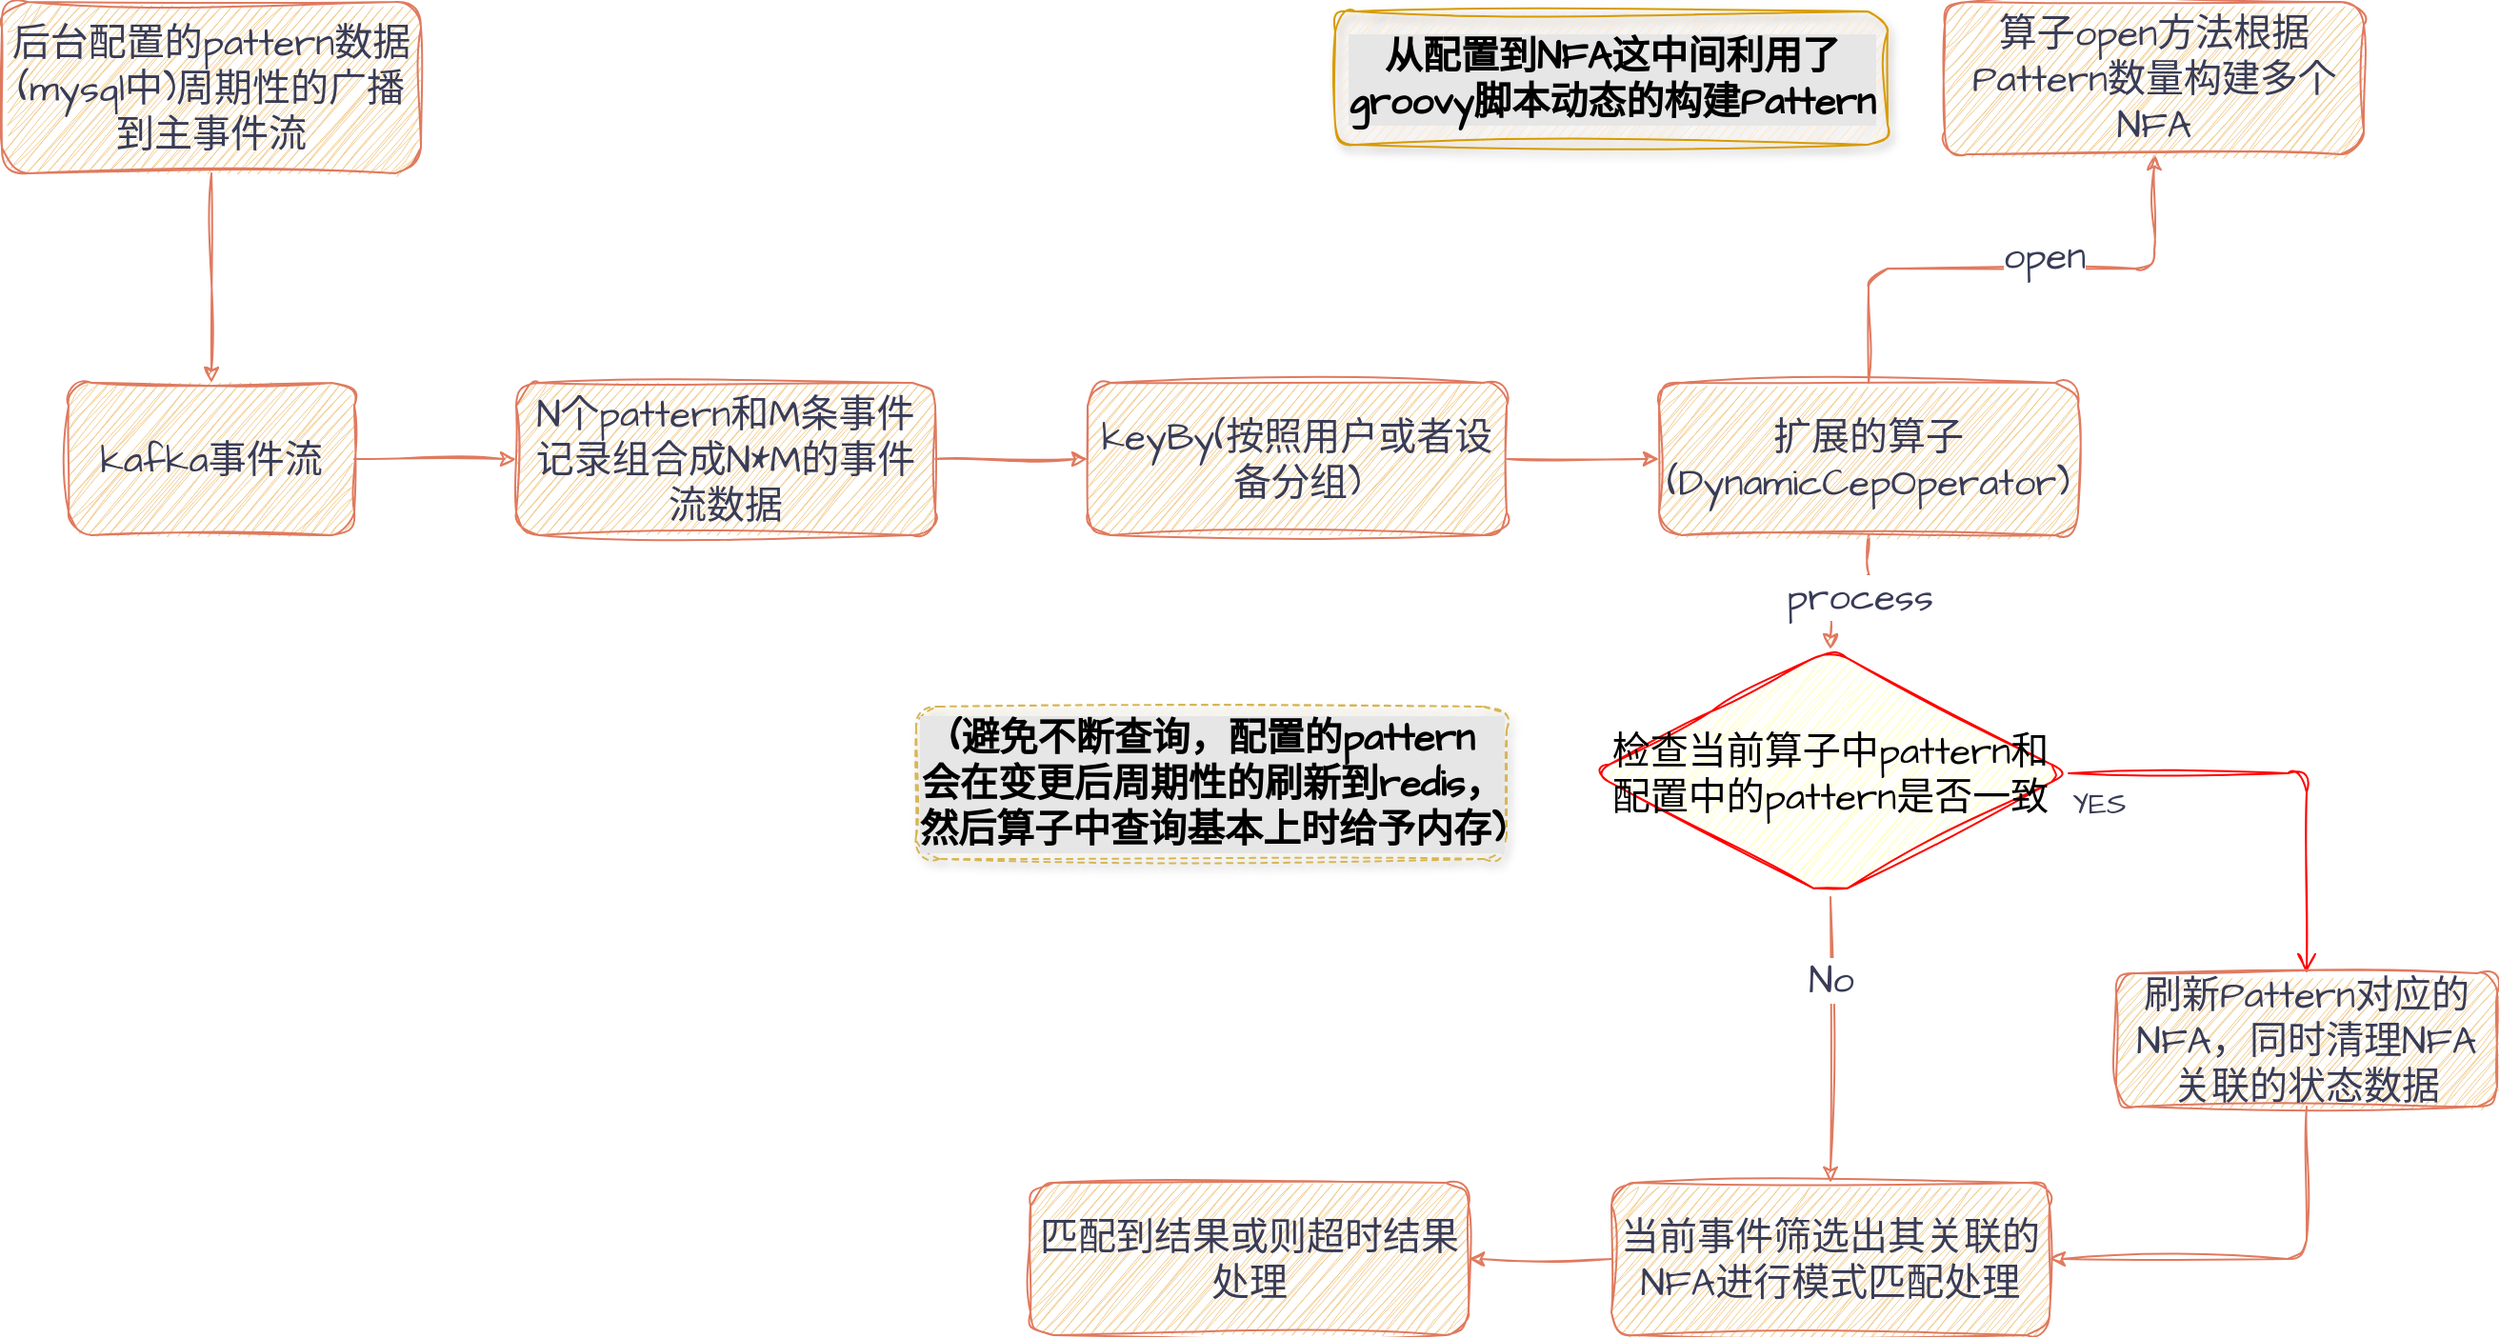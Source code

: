 <mxfile version="21.6.3" type="github">
  <diagram name="第 1 页" id="9DcLRGT_du6rIVWENZZ9">
    <mxGraphModel dx="1272" dy="-1505" grid="1" gridSize="10" guides="1" tooltips="1" connect="1" arrows="1" fold="1" page="1" pageScale="1" pageWidth="850" pageHeight="1100" math="0" shadow="0">
      <root>
        <mxCell id="0" />
        <mxCell id="1" parent="0" />
        <mxCell id="q5AjnhcEnNjp-n8wWTzs-1" value="" style="edgeStyle=orthogonalEdgeStyle;rounded=1;sketch=1;hachureGap=4;jiggle=2;curveFitting=1;orthogonalLoop=1;jettySize=auto;html=1;strokeColor=#E07A5F;fontFamily=Architects Daughter;fontSource=https%3A%2F%2Ffonts.googleapis.com%2Fcss%3Ffamily%3DArchitects%2BDaughter;fontSize=16;fontColor=#393C56;fillColor=#F2CC8F;" edge="1" parent="1" source="q5AjnhcEnNjp-n8wWTzs-2" target="q5AjnhcEnNjp-n8wWTzs-4">
          <mxGeometry relative="1" as="geometry" />
        </mxCell>
        <mxCell id="q5AjnhcEnNjp-n8wWTzs-2" value="后台配置的pattern数据(mysql中)周期性的广播到主事件流" style="rounded=1;whiteSpace=wrap;html=1;sketch=1;hachureGap=4;jiggle=2;curveFitting=1;strokeColor=#E07A5F;fontFamily=Architects Daughter;fontSource=https%3A%2F%2Ffonts.googleapis.com%2Fcss%3Ffamily%3DArchitects%2BDaughter;fontSize=20;fontColor=#393C56;fillColor=#F2CC8F;" vertex="1" parent="1">
          <mxGeometry x="320" y="2960" width="220" height="90" as="geometry" />
        </mxCell>
        <mxCell id="q5AjnhcEnNjp-n8wWTzs-3" value="" style="edgeStyle=orthogonalEdgeStyle;rounded=1;sketch=1;hachureGap=4;jiggle=2;curveFitting=1;orthogonalLoop=1;jettySize=auto;html=1;strokeColor=#E07A5F;fontFamily=Architects Daughter;fontSource=https%3A%2F%2Ffonts.googleapis.com%2Fcss%3Ffamily%3DArchitects%2BDaughter;fontSize=16;fontColor=#393C56;fillColor=#F2CC8F;" edge="1" parent="1" source="q5AjnhcEnNjp-n8wWTzs-4" target="q5AjnhcEnNjp-n8wWTzs-6">
          <mxGeometry relative="1" as="geometry" />
        </mxCell>
        <mxCell id="q5AjnhcEnNjp-n8wWTzs-4" value="kafka事件流" style="rounded=1;whiteSpace=wrap;html=1;sketch=1;hachureGap=4;jiggle=2;curveFitting=1;strokeColor=#E07A5F;fontFamily=Architects Daughter;fontSource=https%3A%2F%2Ffonts.googleapis.com%2Fcss%3Ffamily%3DArchitects%2BDaughter;fontSize=20;fontColor=#393C56;fillColor=#F2CC8F;" vertex="1" parent="1">
          <mxGeometry x="355" y="3160" width="150" height="80" as="geometry" />
        </mxCell>
        <mxCell id="q5AjnhcEnNjp-n8wWTzs-5" value="" style="edgeStyle=orthogonalEdgeStyle;rounded=1;sketch=1;hachureGap=4;jiggle=2;curveFitting=1;orthogonalLoop=1;jettySize=auto;html=1;strokeColor=#E07A5F;fontFamily=Architects Daughter;fontSource=https%3A%2F%2Ffonts.googleapis.com%2Fcss%3Ffamily%3DArchitects%2BDaughter;fontSize=16;fontColor=#393C56;fillColor=#F2CC8F;" edge="1" parent="1" source="q5AjnhcEnNjp-n8wWTzs-6" target="q5AjnhcEnNjp-n8wWTzs-8">
          <mxGeometry relative="1" as="geometry" />
        </mxCell>
        <mxCell id="q5AjnhcEnNjp-n8wWTzs-6" value="N个pattern和M条事件记录组合成N*M的事件流数据" style="rounded=1;whiteSpace=wrap;html=1;sketch=1;hachureGap=4;jiggle=2;curveFitting=1;strokeColor=#E07A5F;fontFamily=Architects Daughter;fontSource=https%3A%2F%2Ffonts.googleapis.com%2Fcss%3Ffamily%3DArchitects%2BDaughter;fontSize=20;fontColor=#393C56;fillColor=#F2CC8F;" vertex="1" parent="1">
          <mxGeometry x="590" y="3160" width="220" height="80" as="geometry" />
        </mxCell>
        <mxCell id="q5AjnhcEnNjp-n8wWTzs-7" value="" style="edgeStyle=orthogonalEdgeStyle;rounded=1;sketch=1;hachureGap=4;jiggle=2;curveFitting=1;orthogonalLoop=1;jettySize=auto;html=1;strokeColor=#E07A5F;fontFamily=Architects Daughter;fontSource=https%3A%2F%2Ffonts.googleapis.com%2Fcss%3Ffamily%3DArchitects%2BDaughter;fontSize=16;fontColor=#393C56;fillColor=#F2CC8F;" edge="1" parent="1" source="q5AjnhcEnNjp-n8wWTzs-8" target="q5AjnhcEnNjp-n8wWTzs-13">
          <mxGeometry relative="1" as="geometry" />
        </mxCell>
        <mxCell id="q5AjnhcEnNjp-n8wWTzs-8" value="keyBy(按照用户或者设备分组)" style="rounded=1;whiteSpace=wrap;html=1;sketch=1;hachureGap=4;jiggle=2;curveFitting=1;strokeColor=#E07A5F;fontFamily=Architects Daughter;fontSource=https%3A%2F%2Ffonts.googleapis.com%2Fcss%3Ffamily%3DArchitects%2BDaughter;fontSize=20;fontColor=#393C56;fillColor=#F2CC8F;" vertex="1" parent="1">
          <mxGeometry x="890" y="3160" width="220" height="80" as="geometry" />
        </mxCell>
        <mxCell id="q5AjnhcEnNjp-n8wWTzs-9" value="" style="edgeStyle=orthogonalEdgeStyle;rounded=1;sketch=1;hachureGap=4;jiggle=2;curveFitting=1;orthogonalLoop=1;jettySize=auto;html=1;strokeColor=#E07A5F;fontFamily=Architects Daughter;fontSource=https%3A%2F%2Ffonts.googleapis.com%2Fcss%3Ffamily%3DArchitects%2BDaughter;fontSize=16;fontColor=#393C56;fillColor=#F2CC8F;" edge="1" parent="1" source="q5AjnhcEnNjp-n8wWTzs-13" target="q5AjnhcEnNjp-n8wWTzs-14">
          <mxGeometry relative="1" as="geometry" />
        </mxCell>
        <mxCell id="q5AjnhcEnNjp-n8wWTzs-10" value="open" style="edgeLabel;html=1;align=center;verticalAlign=middle;resizable=0;points=[];fontSize=20;fontFamily=Architects Daughter;fontColor=#393C56;" vertex="1" connectable="0" parent="q5AjnhcEnNjp-n8wWTzs-9">
          <mxGeometry x="0.127" y="7" relative="1" as="geometry">
            <mxPoint as="offset" />
          </mxGeometry>
        </mxCell>
        <mxCell id="q5AjnhcEnNjp-n8wWTzs-11" value="" style="edgeStyle=orthogonalEdgeStyle;rounded=1;sketch=1;hachureGap=4;jiggle=2;curveFitting=1;orthogonalLoop=1;jettySize=auto;html=1;strokeColor=#E07A5F;fontFamily=Architects Daughter;fontSource=https%3A%2F%2Ffonts.googleapis.com%2Fcss%3Ffamily%3DArchitects%2BDaughter;fontSize=16;fontColor=#393C56;fillColor=#F2CC8F;entryX=0.5;entryY=0;entryDx=0;entryDy=0;" edge="1" parent="1" source="q5AjnhcEnNjp-n8wWTzs-13" target="q5AjnhcEnNjp-n8wWTzs-17">
          <mxGeometry relative="1" as="geometry">
            <mxPoint x="1550.0" y="3200" as="targetPoint" />
          </mxGeometry>
        </mxCell>
        <mxCell id="q5AjnhcEnNjp-n8wWTzs-12" value="process" style="edgeLabel;html=1;align=center;verticalAlign=middle;resizable=0;points=[];fontSize=20;fontFamily=Architects Daughter;fontColor=#393C56;" vertex="1" connectable="0" parent="q5AjnhcEnNjp-n8wWTzs-11">
          <mxGeometry x="-0.123" y="2" relative="1" as="geometry">
            <mxPoint as="offset" />
          </mxGeometry>
        </mxCell>
        <mxCell id="q5AjnhcEnNjp-n8wWTzs-13" value="扩展的算子(DynamicCepOperator)" style="rounded=1;whiteSpace=wrap;html=1;sketch=1;hachureGap=4;jiggle=2;curveFitting=1;strokeColor=#E07A5F;fontFamily=Architects Daughter;fontSource=https%3A%2F%2Ffonts.googleapis.com%2Fcss%3Ffamily%3DArchitects%2BDaughter;fontSize=20;fontColor=#393C56;fillColor=#F2CC8F;" vertex="1" parent="1">
          <mxGeometry x="1190" y="3160" width="220" height="80" as="geometry" />
        </mxCell>
        <mxCell id="q5AjnhcEnNjp-n8wWTzs-14" value="算子open方法根据Pattern数量构建多个NFA" style="rounded=1;whiteSpace=wrap;html=1;sketch=1;hachureGap=4;jiggle=2;curveFitting=1;strokeColor=#E07A5F;fontFamily=Architects Daughter;fontSource=https%3A%2F%2Ffonts.googleapis.com%2Fcss%3Ffamily%3DArchitects%2BDaughter;fontSize=20;fontColor=#393C56;fillColor=#F2CC8F;" vertex="1" parent="1">
          <mxGeometry x="1340" y="2960" width="220" height="80" as="geometry" />
        </mxCell>
        <mxCell id="q5AjnhcEnNjp-n8wWTzs-15" value="" style="edgeStyle=orthogonalEdgeStyle;rounded=1;sketch=1;hachureGap=4;jiggle=2;curveFitting=1;orthogonalLoop=1;jettySize=auto;html=1;strokeColor=#E07A5F;fontFamily=Architects Daughter;fontSource=https%3A%2F%2Ffonts.googleapis.com%2Fcss%3Ffamily%3DArchitects%2BDaughter;fontSize=16;fontColor=#393C56;fillColor=#F2CC8F;" edge="1" parent="1" source="q5AjnhcEnNjp-n8wWTzs-17" target="q5AjnhcEnNjp-n8wWTzs-23">
          <mxGeometry relative="1" as="geometry" />
        </mxCell>
        <mxCell id="q5AjnhcEnNjp-n8wWTzs-16" value="No" style="edgeLabel;html=1;align=center;verticalAlign=middle;resizable=0;points=[];fontSize=20;fontFamily=Architects Daughter;fontColor=#393C56;" vertex="1" connectable="0" parent="q5AjnhcEnNjp-n8wWTzs-15">
          <mxGeometry x="-0.425" relative="1" as="geometry">
            <mxPoint as="offset" />
          </mxGeometry>
        </mxCell>
        <mxCell id="q5AjnhcEnNjp-n8wWTzs-17" value="检查当前算子中pattern和配置中的pattern是否一致" style="rhombus;whiteSpace=wrap;html=1;fontColor=#000000;fillColor=#ffffc0;strokeColor=#ff0000;rounded=1;sketch=1;hachureGap=4;jiggle=2;curveFitting=1;fontFamily=Architects Daughter;fontSource=https%3A%2F%2Ffonts.googleapis.com%2Fcss%3Ffamily%3DArchitects%2BDaughter;fontSize=20;shadow=0;" vertex="1" parent="1">
          <mxGeometry x="1155" y="3300" width="250" height="130" as="geometry" />
        </mxCell>
        <mxCell id="q5AjnhcEnNjp-n8wWTzs-18" value="YES" style="edgeStyle=orthogonalEdgeStyle;html=1;align=left;verticalAlign=top;endArrow=open;endSize=8;strokeColor=#ff0000;rounded=1;sketch=1;hachureGap=4;jiggle=2;curveFitting=1;fontFamily=Architects Daughter;fontSource=https%3A%2F%2Ffonts.googleapis.com%2Fcss%3Ffamily%3DArchitects%2BDaughter;fontSize=16;fontColor=#393C56;fillColor=#F2CC8F;entryX=0.5;entryY=0;entryDx=0;entryDy=0;" edge="1" parent="1" source="q5AjnhcEnNjp-n8wWTzs-17" target="q5AjnhcEnNjp-n8wWTzs-21">
          <mxGeometry x="-1" relative="1" as="geometry">
            <mxPoint x="1500" y="3470" as="targetPoint" />
          </mxGeometry>
        </mxCell>
        <mxCell id="q5AjnhcEnNjp-n8wWTzs-19" value="&lt;div style=&quot;border-color: var(--border-color);&quot;&gt;(避免不断查询，配置的pattern&lt;/div&gt;&lt;div style=&quot;border-color: var(--border-color);&quot;&gt;会在变更后周期性的刷新到redis，&lt;/div&gt;&lt;div style=&quot;border-color: var(--border-color);&quot;&gt;然后算子中查询基本上时给予内存)&lt;/div&gt;" style="text;align=center;fontStyle=1;verticalAlign=middle;spacingLeft=3;spacingRight=3;strokeColor=#d6b656;rotatable=0;points=[[0,0.5],[1,0.5]];portConstraint=eastwest;html=1;fontSize=20;fontFamily=Architects Daughter;labelBackgroundColor=#E6E6E6;shadow=1;rounded=1;glass=0;dashed=1;fillColor=#fff2cc;sketch=1;curveFitting=1;jiggle=2;labelBorderColor=none;" vertex="1" parent="1">
          <mxGeometry x="800" y="3330" width="310" height="80" as="geometry" />
        </mxCell>
        <mxCell id="q5AjnhcEnNjp-n8wWTzs-20" style="edgeStyle=orthogonalEdgeStyle;rounded=1;sketch=1;hachureGap=4;jiggle=2;curveFitting=1;orthogonalLoop=1;jettySize=auto;html=1;entryX=1;entryY=0.5;entryDx=0;entryDy=0;strokeColor=#E07A5F;fontFamily=Architects Daughter;fontSource=https%3A%2F%2Ffonts.googleapis.com%2Fcss%3Ffamily%3DArchitects%2BDaughter;fontSize=16;fontColor=#393C56;fillColor=#F2CC8F;exitX=0.5;exitY=1;exitDx=0;exitDy=0;" edge="1" parent="1" source="q5AjnhcEnNjp-n8wWTzs-21" target="q5AjnhcEnNjp-n8wWTzs-23">
          <mxGeometry relative="1" as="geometry" />
        </mxCell>
        <mxCell id="q5AjnhcEnNjp-n8wWTzs-21" value="刷新Pattern对应的NFA，同时清理NFA关联的状态数据" style="rounded=1;whiteSpace=wrap;html=1;sketch=1;hachureGap=4;jiggle=2;curveFitting=1;strokeColor=#E07A5F;fontFamily=Architects Daughter;fontSource=https%3A%2F%2Ffonts.googleapis.com%2Fcss%3Ffamily%3DArchitects%2BDaughter;fontSize=20;fontColor=#393C56;fillColor=#F2CC8F;" vertex="1" parent="1">
          <mxGeometry x="1430" y="3470" width="200" height="70" as="geometry" />
        </mxCell>
        <mxCell id="q5AjnhcEnNjp-n8wWTzs-22" value="" style="edgeStyle=orthogonalEdgeStyle;rounded=1;sketch=1;hachureGap=4;jiggle=2;curveFitting=1;orthogonalLoop=1;jettySize=auto;html=1;strokeColor=#E07A5F;fontFamily=Architects Daughter;fontSource=https%3A%2F%2Ffonts.googleapis.com%2Fcss%3Ffamily%3DArchitects%2BDaughter;fontSize=16;fontColor=#393C56;fillColor=#F2CC8F;" edge="1" parent="1" source="q5AjnhcEnNjp-n8wWTzs-23" target="q5AjnhcEnNjp-n8wWTzs-24">
          <mxGeometry relative="1" as="geometry" />
        </mxCell>
        <mxCell id="q5AjnhcEnNjp-n8wWTzs-23" value="当前事件筛选出其关联的NFA进行模式匹配处理" style="rounded=1;whiteSpace=wrap;html=1;sketch=1;hachureGap=4;jiggle=2;curveFitting=1;strokeColor=#E07A5F;fontFamily=Architects Daughter;fontSource=https%3A%2F%2Ffonts.googleapis.com%2Fcss%3Ffamily%3DArchitects%2BDaughter;fontSize=20;fontColor=#393C56;fillColor=#F2CC8F;" vertex="1" parent="1">
          <mxGeometry x="1165" y="3580" width="230" height="80" as="geometry" />
        </mxCell>
        <mxCell id="q5AjnhcEnNjp-n8wWTzs-24" value="匹配到结果或则超时结果处理" style="rounded=1;whiteSpace=wrap;html=1;sketch=1;hachureGap=4;jiggle=2;curveFitting=1;strokeColor=#E07A5F;fontFamily=Architects Daughter;fontSource=https%3A%2F%2Ffonts.googleapis.com%2Fcss%3Ffamily%3DArchitects%2BDaughter;fontSize=20;fontColor=#393C56;fillColor=#F2CC8F;" vertex="1" parent="1">
          <mxGeometry x="860" y="3580" width="230" height="80" as="geometry" />
        </mxCell>
        <mxCell id="q5AjnhcEnNjp-n8wWTzs-25" value="从配置到NFA这中间利用了&lt;br&gt;groovy脚本动态的构建Pattern" style="text;align=center;fontStyle=1;verticalAlign=middle;spacingLeft=3;spacingRight=3;strokeColor=#d79b00;rotatable=0;points=[[0,0.5],[1,0.5]];portConstraint=eastwest;html=1;fontSize=20;fontFamily=Architects Daughter;labelBackgroundColor=#E6E6E6;sketch=1;curveFitting=1;jiggle=2;shadow=1;rounded=1;glass=0;fillColor=#ffe6cc;" vertex="1" parent="1">
          <mxGeometry x="1020" y="2965" width="290" height="70" as="geometry" />
        </mxCell>
      </root>
    </mxGraphModel>
  </diagram>
</mxfile>
